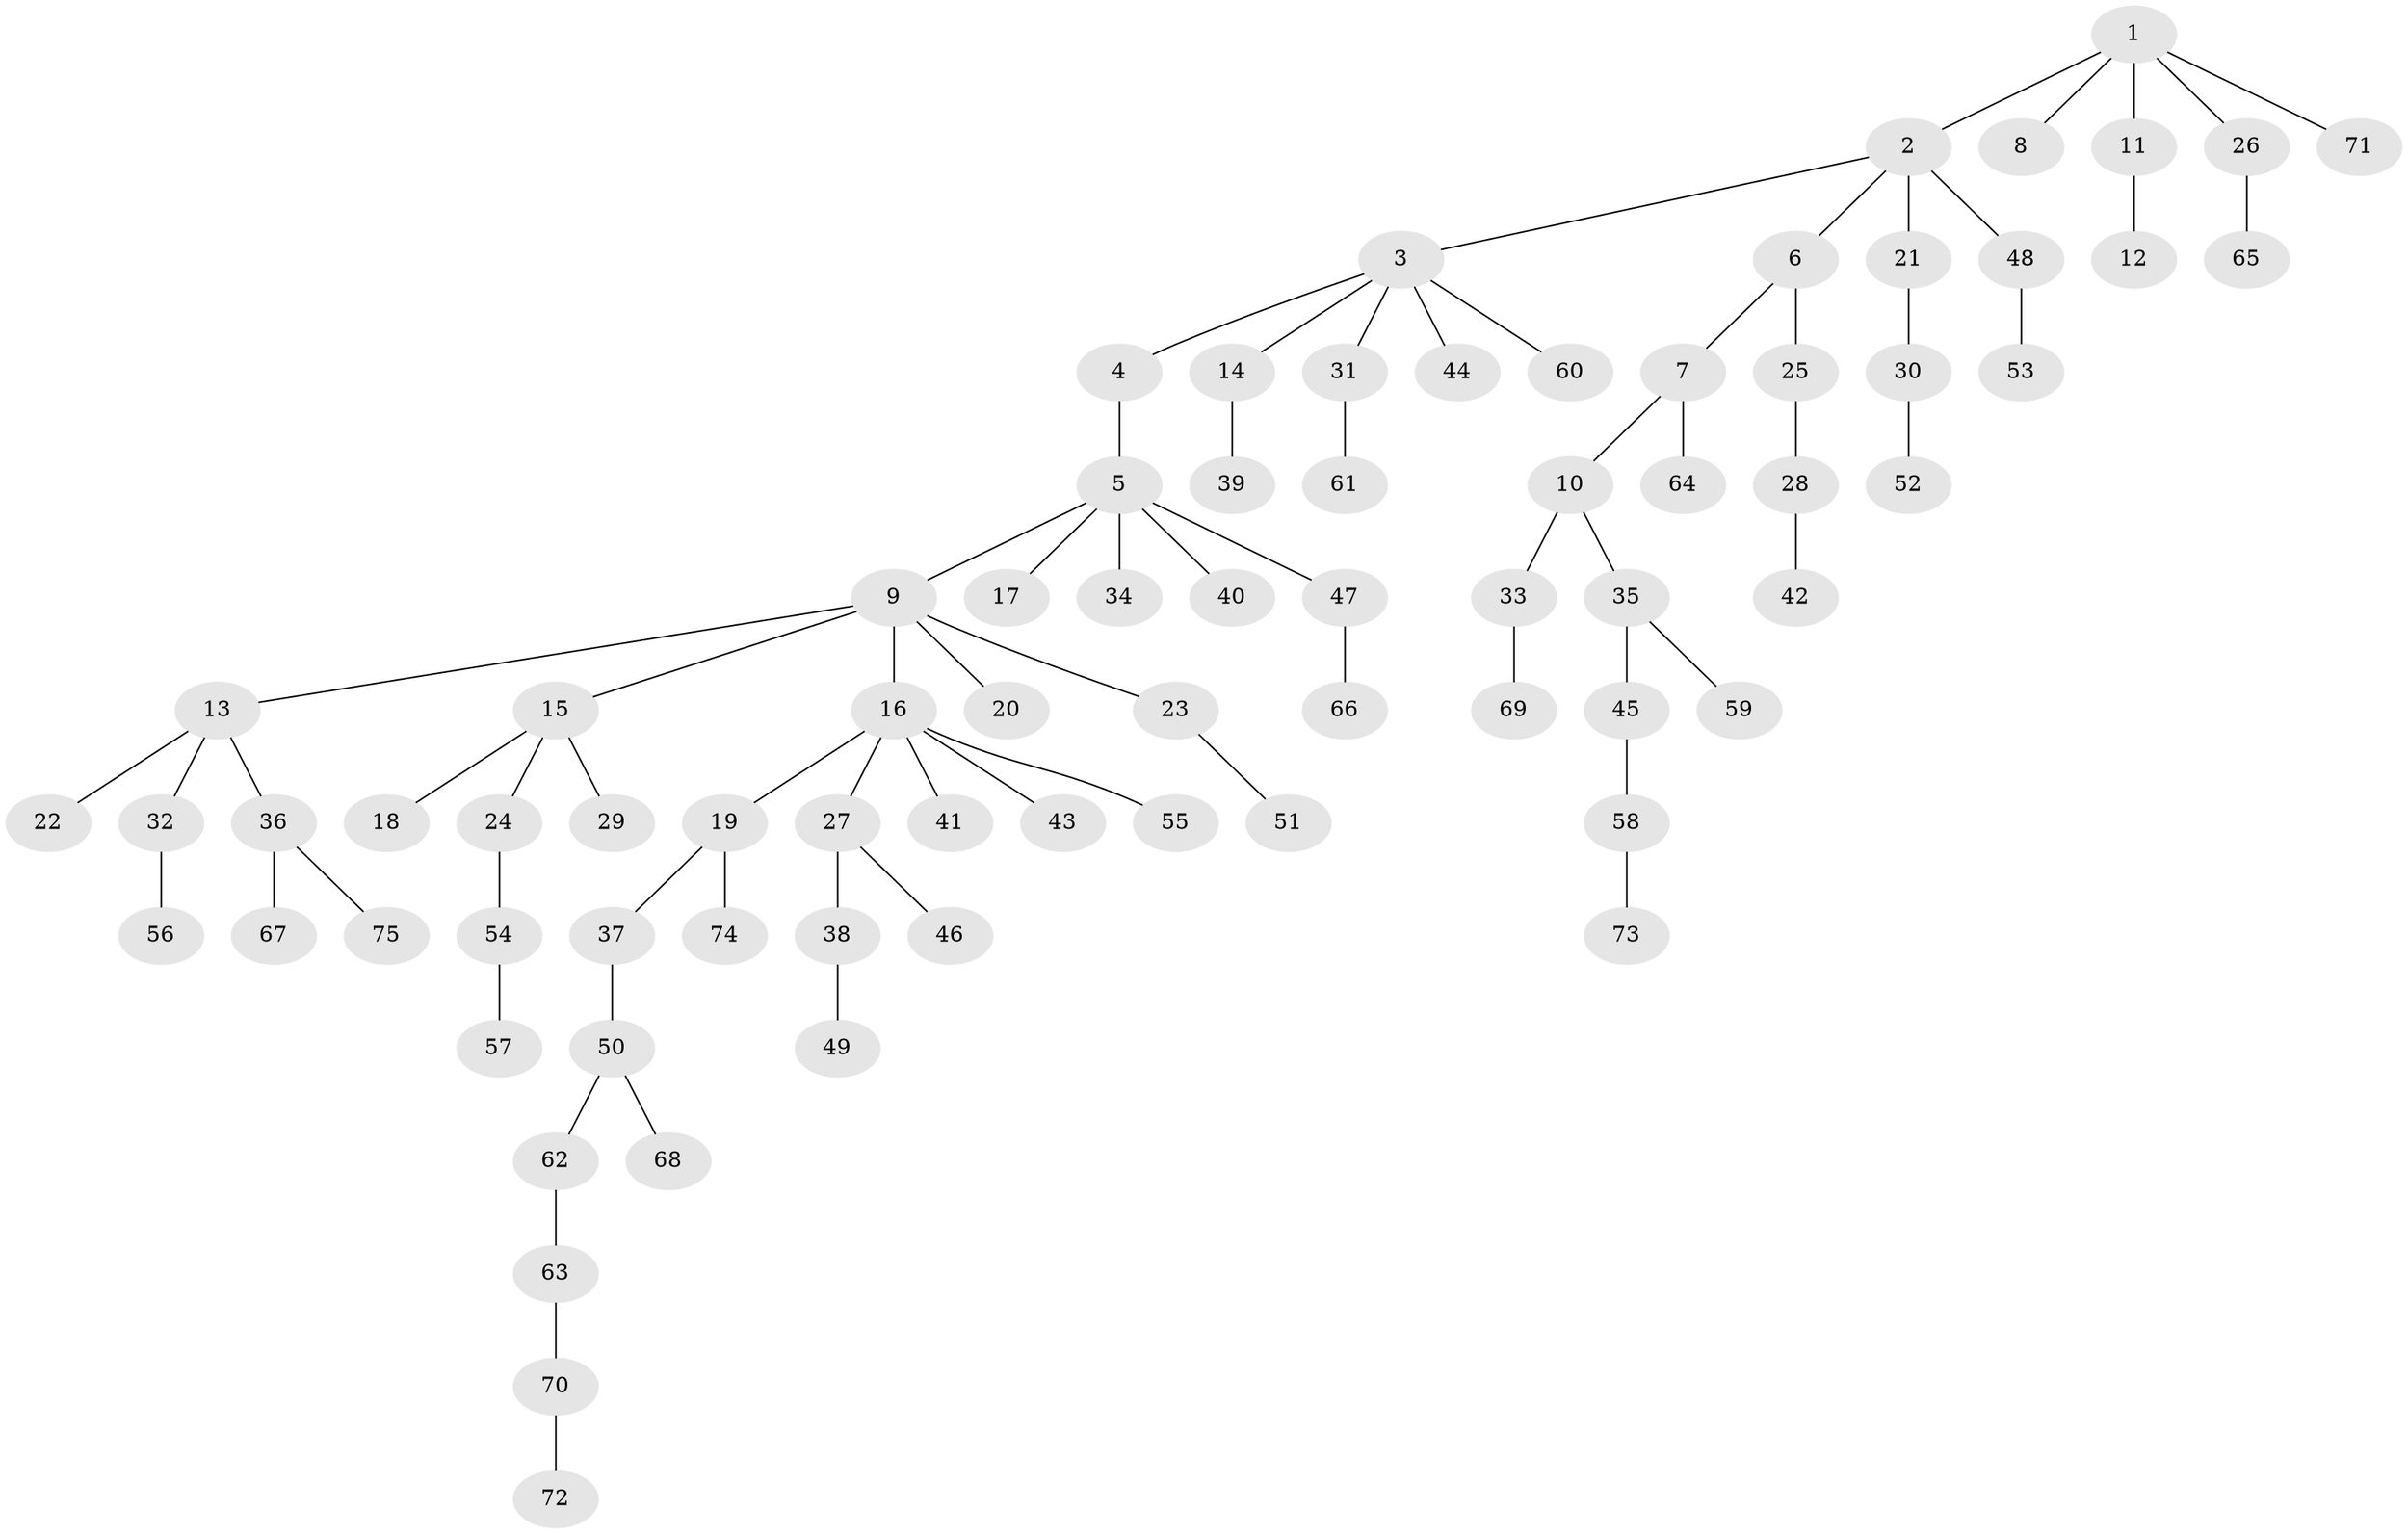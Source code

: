 // coarse degree distribution, {1: 0.5769230769230769, 2: 0.34615384615384615, 4: 0.019230769230769232, 3: 0.038461538461538464, 26: 0.019230769230769232}
// Generated by graph-tools (version 1.1) at 2025/55/03/04/25 21:55:57]
// undirected, 75 vertices, 74 edges
graph export_dot {
graph [start="1"]
  node [color=gray90,style=filled];
  1;
  2;
  3;
  4;
  5;
  6;
  7;
  8;
  9;
  10;
  11;
  12;
  13;
  14;
  15;
  16;
  17;
  18;
  19;
  20;
  21;
  22;
  23;
  24;
  25;
  26;
  27;
  28;
  29;
  30;
  31;
  32;
  33;
  34;
  35;
  36;
  37;
  38;
  39;
  40;
  41;
  42;
  43;
  44;
  45;
  46;
  47;
  48;
  49;
  50;
  51;
  52;
  53;
  54;
  55;
  56;
  57;
  58;
  59;
  60;
  61;
  62;
  63;
  64;
  65;
  66;
  67;
  68;
  69;
  70;
  71;
  72;
  73;
  74;
  75;
  1 -- 2;
  1 -- 8;
  1 -- 11;
  1 -- 26;
  1 -- 71;
  2 -- 3;
  2 -- 6;
  2 -- 21;
  2 -- 48;
  3 -- 4;
  3 -- 14;
  3 -- 31;
  3 -- 44;
  3 -- 60;
  4 -- 5;
  5 -- 9;
  5 -- 17;
  5 -- 34;
  5 -- 40;
  5 -- 47;
  6 -- 7;
  6 -- 25;
  7 -- 10;
  7 -- 64;
  9 -- 13;
  9 -- 15;
  9 -- 16;
  9 -- 20;
  9 -- 23;
  10 -- 33;
  10 -- 35;
  11 -- 12;
  13 -- 22;
  13 -- 32;
  13 -- 36;
  14 -- 39;
  15 -- 18;
  15 -- 24;
  15 -- 29;
  16 -- 19;
  16 -- 27;
  16 -- 41;
  16 -- 43;
  16 -- 55;
  19 -- 37;
  19 -- 74;
  21 -- 30;
  23 -- 51;
  24 -- 54;
  25 -- 28;
  26 -- 65;
  27 -- 38;
  27 -- 46;
  28 -- 42;
  30 -- 52;
  31 -- 61;
  32 -- 56;
  33 -- 69;
  35 -- 45;
  35 -- 59;
  36 -- 67;
  36 -- 75;
  37 -- 50;
  38 -- 49;
  45 -- 58;
  47 -- 66;
  48 -- 53;
  50 -- 62;
  50 -- 68;
  54 -- 57;
  58 -- 73;
  62 -- 63;
  63 -- 70;
  70 -- 72;
}
